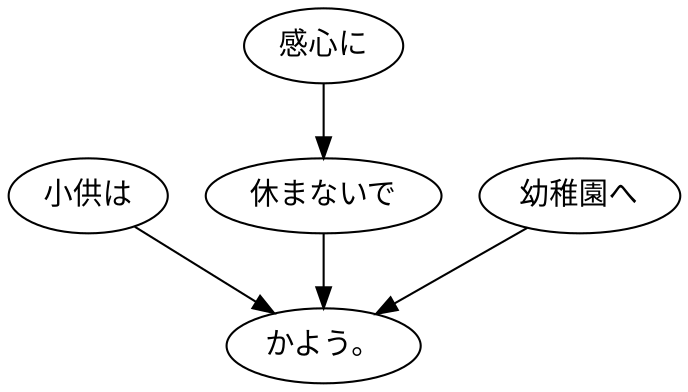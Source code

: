 digraph graph332 {
	node0 [label="小供は"];
	node1 [label="感心に"];
	node2 [label="休まないで"];
	node3 [label="幼稚園へ"];
	node4 [label="かよう。"];
	node0 -> node4;
	node1 -> node2;
	node2 -> node4;
	node3 -> node4;
}
